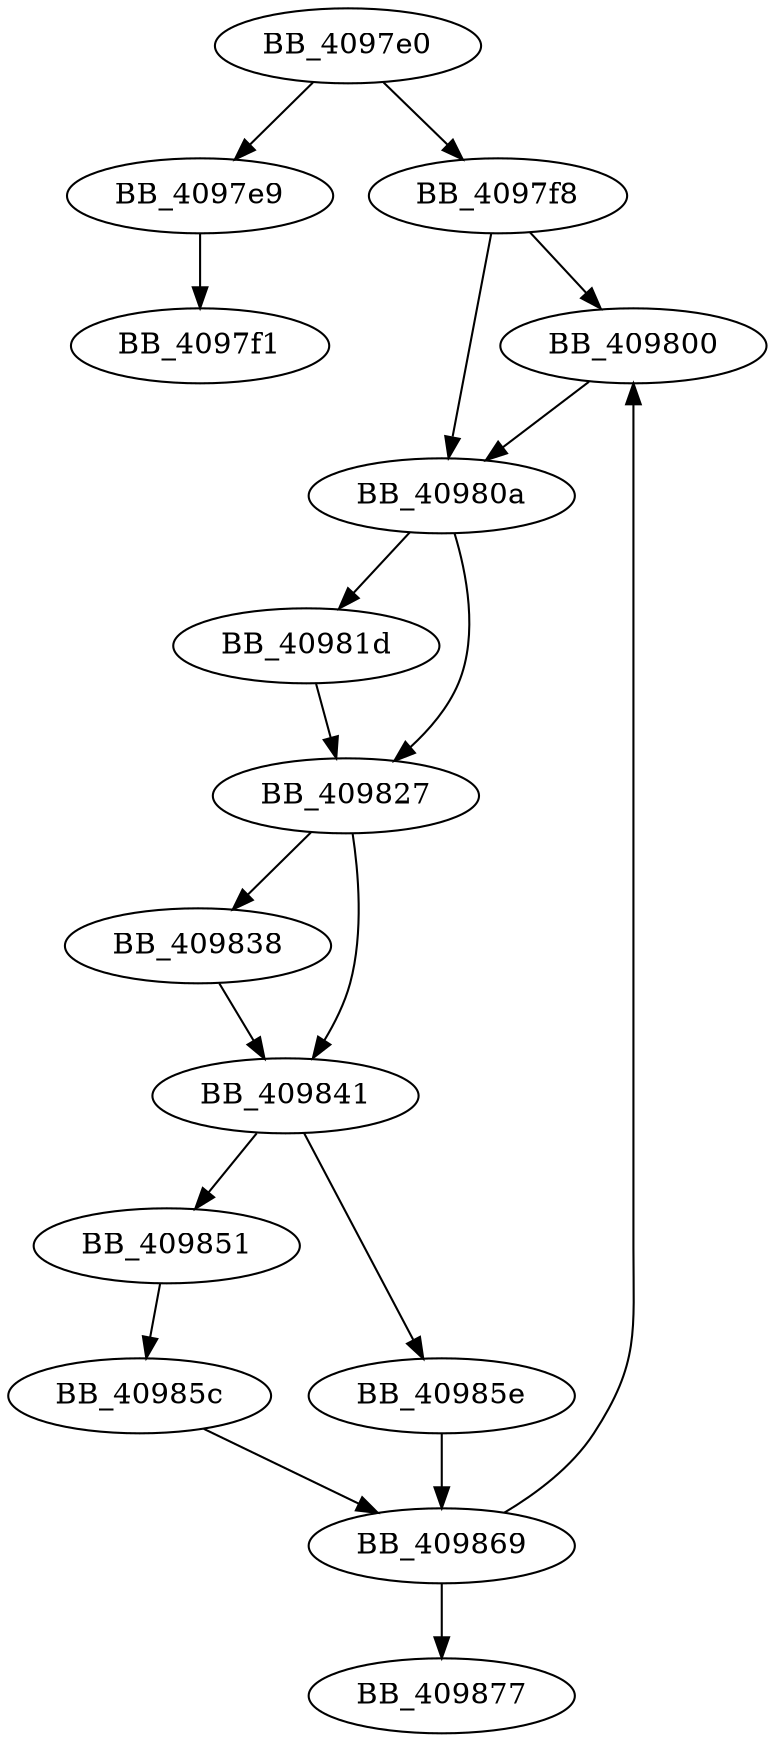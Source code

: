DiGraph sub_4097E0{
BB_4097e0->BB_4097e9
BB_4097e0->BB_4097f8
BB_4097e9->BB_4097f1
BB_4097f8->BB_409800
BB_4097f8->BB_40980a
BB_409800->BB_40980a
BB_40980a->BB_40981d
BB_40980a->BB_409827
BB_40981d->BB_409827
BB_409827->BB_409838
BB_409827->BB_409841
BB_409838->BB_409841
BB_409841->BB_409851
BB_409841->BB_40985e
BB_409851->BB_40985c
BB_40985c->BB_409869
BB_40985e->BB_409869
BB_409869->BB_409800
BB_409869->BB_409877
}
